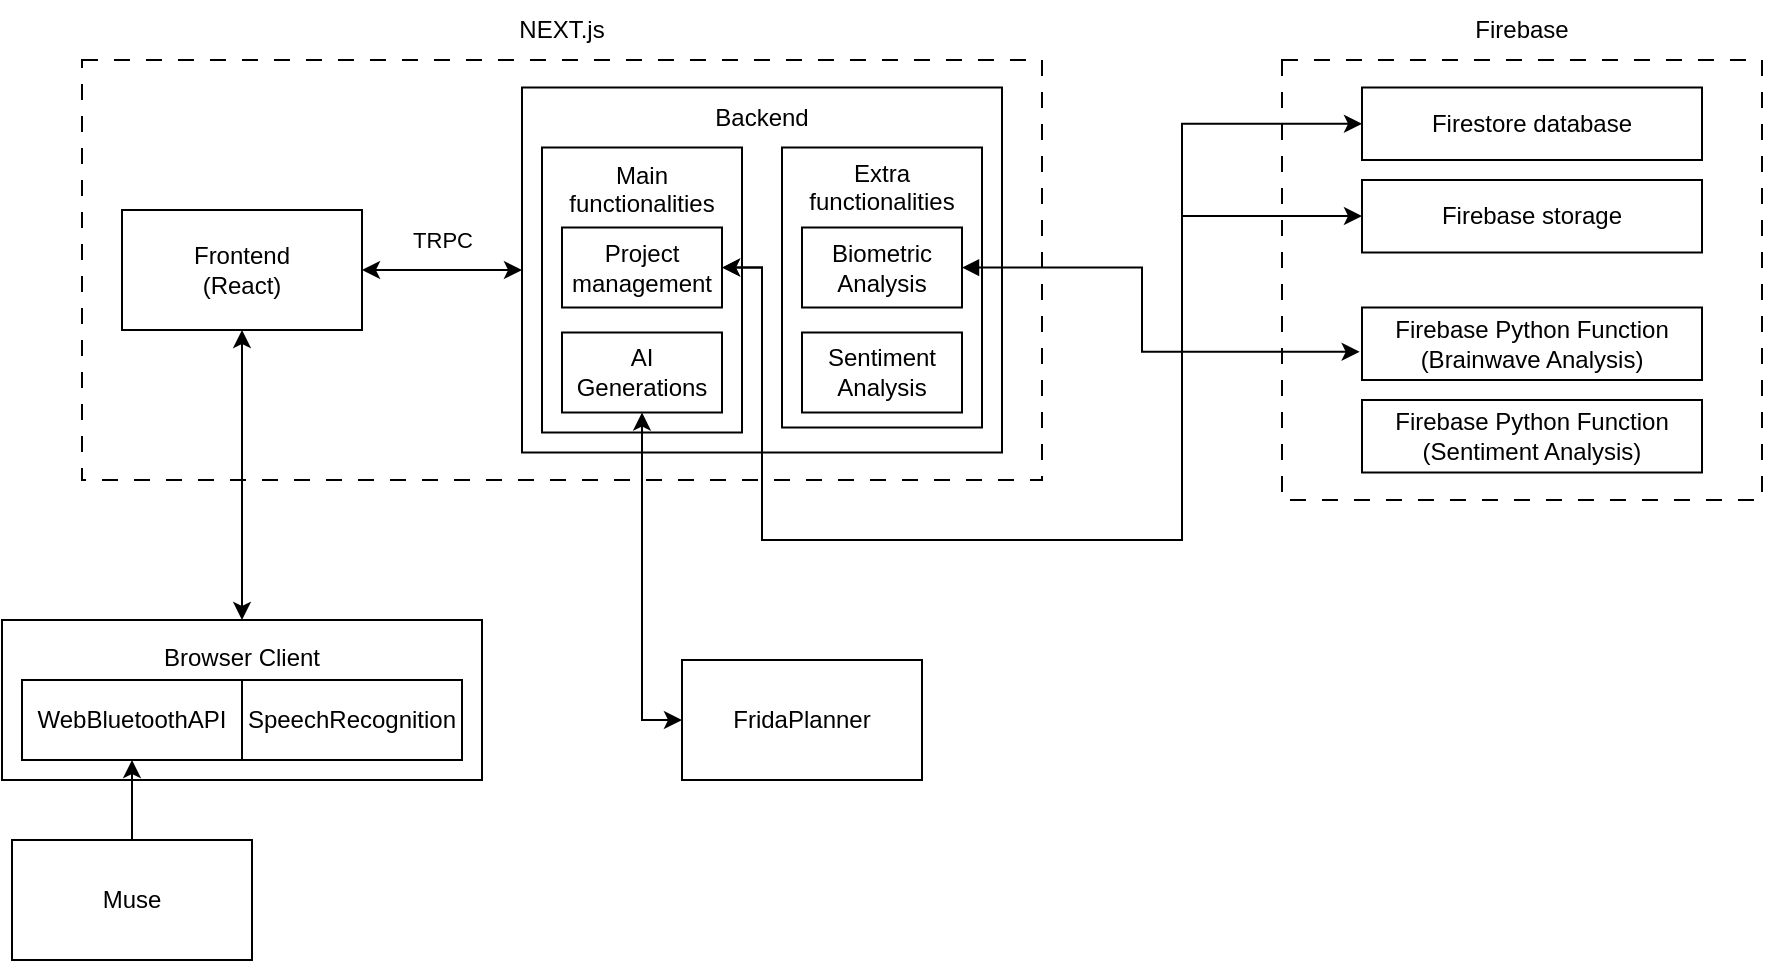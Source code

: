 <mxfile version="26.1.0">
  <diagram name="Page-1" id="2u5XQ1TVpz-50JPjkIr8">
    <mxGraphModel dx="906" dy="539" grid="1" gridSize="10" guides="1" tooltips="1" connect="1" arrows="1" fold="1" page="1" pageScale="1" pageWidth="850" pageHeight="1100" math="0" shadow="0">
      <root>
        <mxCell id="0" />
        <mxCell id="1" parent="0" />
        <mxCell id="o_S3ILkpT6AB_PazXlzC-28" value="" style="rounded=0;whiteSpace=wrap;html=1;fillColor=none;dashed=1;dashPattern=8 8;" vertex="1" parent="1">
          <mxGeometry x="750" y="300" width="240" height="220" as="geometry" />
        </mxCell>
        <mxCell id="o_S3ILkpT6AB_PazXlzC-3" value="" style="rounded=0;whiteSpace=wrap;html=1;fillColor=none;dashed=1;dashPattern=8 8;" vertex="1" parent="1">
          <mxGeometry x="150" y="300" width="480" height="210" as="geometry" />
        </mxCell>
        <mxCell id="o_S3ILkpT6AB_PazXlzC-17" style="edgeStyle=orthogonalEdgeStyle;rounded=0;orthogonalLoop=1;jettySize=auto;html=1;entryX=0.5;entryY=0;entryDx=0;entryDy=0;startArrow=classic;startFill=1;" edge="1" parent="1" source="o_S3ILkpT6AB_PazXlzC-1" target="o_S3ILkpT6AB_PazXlzC-16">
          <mxGeometry relative="1" as="geometry">
            <Array as="points" />
          </mxGeometry>
        </mxCell>
        <mxCell id="o_S3ILkpT6AB_PazXlzC-1" value="Frontend&lt;div&gt;(React)&lt;/div&gt;" style="rounded=0;whiteSpace=wrap;html=1;" vertex="1" parent="1">
          <mxGeometry x="170" y="375" width="120" height="60" as="geometry" />
        </mxCell>
        <mxCell id="o_S3ILkpT6AB_PazXlzC-2" value="" style="rounded=0;whiteSpace=wrap;html=1;" vertex="1" parent="1">
          <mxGeometry x="370" y="313.75" width="240" height="182.5" as="geometry" />
        </mxCell>
        <mxCell id="o_S3ILkpT6AB_PazXlzC-4" value="NEXT.js" style="text;html=1;align=center;verticalAlign=middle;whiteSpace=wrap;rounded=0;" vertex="1" parent="1">
          <mxGeometry x="360" y="270" width="60" height="30" as="geometry" />
        </mxCell>
        <mxCell id="o_S3ILkpT6AB_PazXlzC-5" value="TRPC" style="endArrow=classic;startArrow=classic;html=1;rounded=0;exitX=1;exitY=0.5;exitDx=0;exitDy=0;entryX=0;entryY=0.5;entryDx=0;entryDy=0;" edge="1" parent="1" source="o_S3ILkpT6AB_PazXlzC-1" target="o_S3ILkpT6AB_PazXlzC-2">
          <mxGeometry y="15" width="50" height="50" relative="1" as="geometry">
            <mxPoint x="350" y="440" as="sourcePoint" />
            <mxPoint x="400" y="390" as="targetPoint" />
            <mxPoint as="offset" />
          </mxGeometry>
        </mxCell>
        <mxCell id="o_S3ILkpT6AB_PazXlzC-6" value="Backend" style="text;html=1;align=center;verticalAlign=middle;whiteSpace=wrap;rounded=0;" vertex="1" parent="1">
          <mxGeometry x="460" y="313.75" width="60" height="30" as="geometry" />
        </mxCell>
        <mxCell id="o_S3ILkpT6AB_PazXlzC-7" value="Main functionalities&lt;div&gt;&lt;br&gt;&lt;/div&gt;&lt;div&gt;&lt;br&gt;&lt;/div&gt;&lt;div&gt;&lt;br&gt;&lt;/div&gt;&lt;div&gt;&lt;br&gt;&lt;/div&gt;&lt;div&gt;&lt;br&gt;&lt;/div&gt;&lt;div&gt;&lt;br&gt;&lt;/div&gt;&lt;div&gt;&lt;br&gt;&lt;/div&gt;" style="rounded=0;whiteSpace=wrap;html=1;" vertex="1" parent="1">
          <mxGeometry x="380" y="343.75" width="100" height="142.5" as="geometry" />
        </mxCell>
        <mxCell id="o_S3ILkpT6AB_PazXlzC-8" value="Extra functionalities&lt;div&gt;&lt;br&gt;&lt;/div&gt;&lt;div&gt;&lt;br&gt;&lt;/div&gt;&lt;div&gt;&lt;br&gt;&lt;/div&gt;&lt;div&gt;&lt;br&gt;&lt;/div&gt;&lt;div&gt;&lt;br&gt;&lt;/div&gt;&lt;div&gt;&lt;br&gt;&lt;/div&gt;&lt;div&gt;&lt;br&gt;&lt;/div&gt;" style="rounded=0;whiteSpace=wrap;html=1;" vertex="1" parent="1">
          <mxGeometry x="500" y="343.75" width="100" height="140" as="geometry" />
        </mxCell>
        <mxCell id="o_S3ILkpT6AB_PazXlzC-25" style="edgeStyle=orthogonalEdgeStyle;rounded=0;orthogonalLoop=1;jettySize=auto;html=1;startArrow=block;startFill=1;entryX=-0.007;entryY=0.612;entryDx=0;entryDy=0;entryPerimeter=0;" edge="1" parent="1" source="o_S3ILkpT6AB_PazXlzC-10" target="o_S3ILkpT6AB_PazXlzC-24">
          <mxGeometry relative="1" as="geometry">
            <Array as="points">
              <mxPoint x="680" y="404" />
              <mxPoint x="680" y="446" />
            </Array>
          </mxGeometry>
        </mxCell>
        <mxCell id="o_S3ILkpT6AB_PazXlzC-10" value="Biometric Analysis" style="rounded=0;whiteSpace=wrap;html=1;" vertex="1" parent="1">
          <mxGeometry x="510" y="383.75" width="80" height="40" as="geometry" />
        </mxCell>
        <mxCell id="o_S3ILkpT6AB_PazXlzC-11" value="Sentiment Analysis" style="rounded=0;whiteSpace=wrap;html=1;" vertex="1" parent="1">
          <mxGeometry x="510" y="436.25" width="80" height="40" as="geometry" />
        </mxCell>
        <mxCell id="o_S3ILkpT6AB_PazXlzC-33" style="edgeStyle=orthogonalEdgeStyle;rounded=0;orthogonalLoop=1;jettySize=auto;html=1;entryX=0;entryY=0.5;entryDx=0;entryDy=0;startArrow=classic;startFill=1;" edge="1" parent="1" source="o_S3ILkpT6AB_PazXlzC-14" target="o_S3ILkpT6AB_PazXlzC-31">
          <mxGeometry relative="1" as="geometry">
            <Array as="points">
              <mxPoint x="490" y="404" />
              <mxPoint x="490" y="540" />
              <mxPoint x="700" y="540" />
              <mxPoint x="700" y="332" />
            </Array>
          </mxGeometry>
        </mxCell>
        <mxCell id="o_S3ILkpT6AB_PazXlzC-14" value="Project management" style="rounded=0;whiteSpace=wrap;html=1;" vertex="1" parent="1">
          <mxGeometry x="390" y="383.75" width="80" height="40" as="geometry" />
        </mxCell>
        <mxCell id="o_S3ILkpT6AB_PazXlzC-38" style="edgeStyle=orthogonalEdgeStyle;rounded=0;orthogonalLoop=1;jettySize=auto;html=1;entryX=0;entryY=0.5;entryDx=0;entryDy=0;startArrow=classic;startFill=1;" edge="1" parent="1" source="o_S3ILkpT6AB_PazXlzC-15" target="o_S3ILkpT6AB_PazXlzC-37">
          <mxGeometry relative="1" as="geometry" />
        </mxCell>
        <mxCell id="o_S3ILkpT6AB_PazXlzC-15" value="&lt;div&gt;AI Generations&lt;/div&gt;" style="rounded=0;whiteSpace=wrap;html=1;" vertex="1" parent="1">
          <mxGeometry x="390" y="436.25" width="80" height="40" as="geometry" />
        </mxCell>
        <mxCell id="o_S3ILkpT6AB_PazXlzC-16" value="Browser Client&lt;div&gt;&lt;br&gt;&lt;/div&gt;&lt;div&gt;&lt;br&gt;&lt;/div&gt;&lt;div&gt;&lt;br&gt;&lt;/div&gt;" style="rounded=0;whiteSpace=wrap;html=1;" vertex="1" parent="1">
          <mxGeometry x="110" y="580" width="240" height="80" as="geometry" />
        </mxCell>
        <mxCell id="o_S3ILkpT6AB_PazXlzC-19" value="WebBluetoothAPI" style="rounded=0;whiteSpace=wrap;html=1;" vertex="1" parent="1">
          <mxGeometry x="120" y="610" width="110" height="40" as="geometry" />
        </mxCell>
        <mxCell id="o_S3ILkpT6AB_PazXlzC-23" value="" style="edgeStyle=orthogonalEdgeStyle;rounded=0;orthogonalLoop=1;jettySize=auto;html=1;" edge="1" parent="1" source="o_S3ILkpT6AB_PazXlzC-22" target="o_S3ILkpT6AB_PazXlzC-19">
          <mxGeometry relative="1" as="geometry" />
        </mxCell>
        <mxCell id="o_S3ILkpT6AB_PazXlzC-22" value="Muse" style="rounded=0;whiteSpace=wrap;html=1;" vertex="1" parent="1">
          <mxGeometry x="115" y="690" width="120" height="60" as="geometry" />
        </mxCell>
        <mxCell id="o_S3ILkpT6AB_PazXlzC-24" value="Firebase Python Function&lt;div&gt;(Brainwave Analysis)&lt;/div&gt;" style="rounded=0;whiteSpace=wrap;html=1;" vertex="1" parent="1">
          <mxGeometry x="790" y="423.75" width="170" height="36.25" as="geometry" />
        </mxCell>
        <mxCell id="o_S3ILkpT6AB_PazXlzC-26" value="SpeechRecognition" style="rounded=0;whiteSpace=wrap;html=1;" vertex="1" parent="1">
          <mxGeometry x="230" y="610" width="110" height="40" as="geometry" />
        </mxCell>
        <mxCell id="o_S3ILkpT6AB_PazXlzC-29" value="Firebase" style="text;html=1;align=center;verticalAlign=middle;whiteSpace=wrap;rounded=0;" vertex="1" parent="1">
          <mxGeometry x="840" y="270" width="60" height="30" as="geometry" />
        </mxCell>
        <mxCell id="o_S3ILkpT6AB_PazXlzC-31" value="Firestore database" style="rounded=0;whiteSpace=wrap;html=1;" vertex="1" parent="1">
          <mxGeometry x="790" y="313.75" width="170" height="36.25" as="geometry" />
        </mxCell>
        <mxCell id="o_S3ILkpT6AB_PazXlzC-32" value="Firebase Python Function&lt;div&gt;(Sentiment Analysis)&lt;/div&gt;" style="rounded=0;whiteSpace=wrap;html=1;" vertex="1" parent="1">
          <mxGeometry x="790" y="470" width="170" height="36.25" as="geometry" />
        </mxCell>
        <mxCell id="o_S3ILkpT6AB_PazXlzC-34" value="Firebase storage" style="rounded=0;whiteSpace=wrap;html=1;" vertex="1" parent="1">
          <mxGeometry x="790" y="360" width="170" height="36.25" as="geometry" />
        </mxCell>
        <mxCell id="o_S3ILkpT6AB_PazXlzC-36" style="edgeStyle=orthogonalEdgeStyle;rounded=0;orthogonalLoop=1;jettySize=auto;html=1;entryX=0;entryY=0.5;entryDx=0;entryDy=0;startArrow=classic;startFill=1;" edge="1" parent="1" source="o_S3ILkpT6AB_PazXlzC-14" target="o_S3ILkpT6AB_PazXlzC-34">
          <mxGeometry relative="1" as="geometry">
            <Array as="points">
              <mxPoint x="490" y="404" />
              <mxPoint x="490" y="540" />
              <mxPoint x="700" y="540" />
              <mxPoint x="700" y="378" />
              <mxPoint x="790" y="378" />
            </Array>
          </mxGeometry>
        </mxCell>
        <mxCell id="o_S3ILkpT6AB_PazXlzC-37" value="FridaPlanner" style="rounded=0;whiteSpace=wrap;html=1;" vertex="1" parent="1">
          <mxGeometry x="450" y="600" width="120" height="60" as="geometry" />
        </mxCell>
      </root>
    </mxGraphModel>
  </diagram>
</mxfile>
